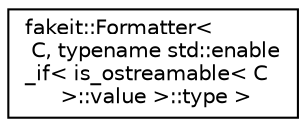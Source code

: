 digraph "Graphical Class Hierarchy"
{
  edge [fontname="Helvetica",fontsize="10",labelfontname="Helvetica",labelfontsize="10"];
  node [fontname="Helvetica",fontsize="10",shape=record];
  rankdir="LR";
  Node1 [label="fakeit::Formatter\<\l C, typename std::enable\l_if\< is_ostreamable\< C\l \>::value \>::type \>",height=0.2,width=0.4,color="black", fillcolor="white", style="filled",URL="$d5/d35/structfakeit_1_1Formatter_3_01C_00_01typename_01std_1_1enable__if_3_01is__ostreamable_3_01C_01_4_1_1value_01_4_1_1type_01_4.html"];
}
